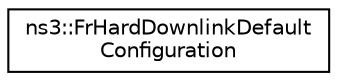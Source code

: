 digraph "Graphical Class Hierarchy"
{
 // LATEX_PDF_SIZE
  edge [fontname="Helvetica",fontsize="10",labelfontname="Helvetica",labelfontsize="10"];
  node [fontname="Helvetica",fontsize="10",shape=record];
  rankdir="LR";
  Node0 [label="ns3::FrHardDownlinkDefault\lConfiguration",height=0.2,width=0.4,color="black", fillcolor="white", style="filled",URL="$structns3_1_1_fr_hard_downlink_default_configuration.html",tooltip="FrHardDownlinkDefaultConfiguration structure."];
}
